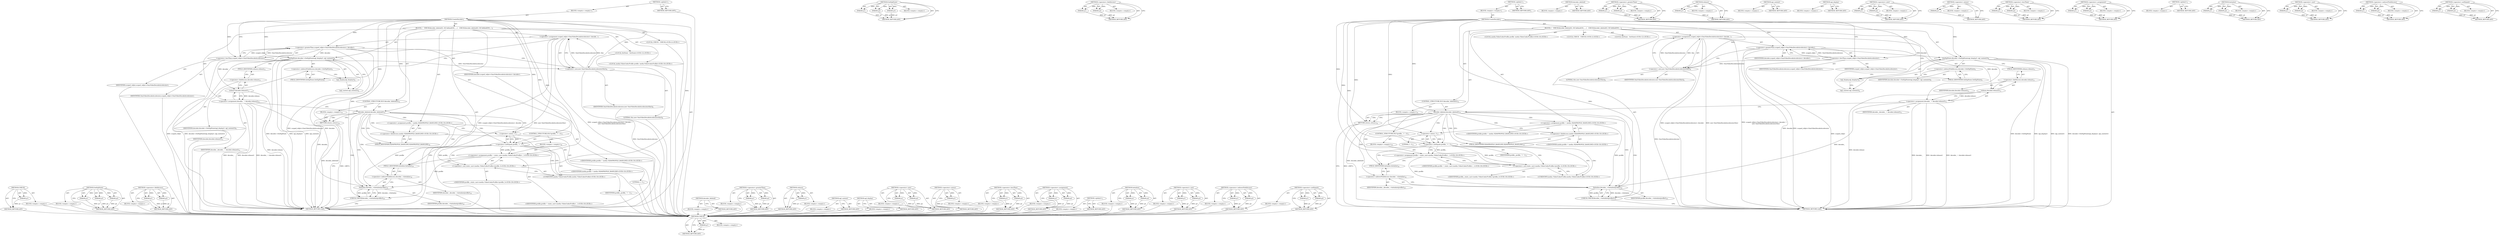 digraph "&lt;operator&gt;.notEquals" {
vulnerable_148 [label=<(METHOD,CHECK)>];
vulnerable_149 [label=<(PARAM,p1)>];
vulnerable_150 [label=<(BLOCK,&lt;empty&gt;,&lt;empty&gt;)>];
vulnerable_151 [label=<(METHOD_RETURN,ANY)>];
vulnerable_105 [label=<(METHOD,SetEglState)>];
vulnerable_106 [label=<(PARAM,p1)>];
vulnerable_107 [label=<(PARAM,p2)>];
vulnerable_108 [label=<(PARAM,p3)>];
vulnerable_109 [label=<(BLOCK,&lt;empty&gt;,&lt;empty&gt;)>];
vulnerable_110 [label=<(METHOD_RETURN,ANY)>];
vulnerable_126 [label=<(METHOD,&lt;operator&gt;.fieldAccess)>];
vulnerable_127 [label=<(PARAM,p1)>];
vulnerable_128 [label=<(PARAM,p2)>];
vulnerable_129 [label=<(BLOCK,&lt;empty&gt;,&lt;empty&gt;)>];
vulnerable_130 [label=<(METHOD_RETURN,ANY)>];
vulnerable_6 [label=<(METHOD,&lt;global&gt;)<SUB>1</SUB>>];
vulnerable_7 [label=<(BLOCK,&lt;empty&gt;,&lt;empty&gt;)<SUB>1</SUB>>];
vulnerable_8 [label=<(METHOD,CreateDecoder)<SUB>1</SUB>>];
vulnerable_9 [label=<(BLOCK,{
   CHECK(decoder_deleted());
 #if defined(OS_...,{
   CHECK(decoder_deleted());
 #if defined(OS_...)<SUB>1</SUB>>];
vulnerable_10 [label="<(LOCAL,CHECK : CHECK)<SUB>2</SUB>>"];
vulnerable_11 [label=<(&lt;operator&gt;.assignment,scoped_refptr&lt;OmxVideoDecodeAccelerator&gt; decode...)<SUB>7</SUB>>];
vulnerable_12 [label=<(&lt;operator&gt;.greaterThan,scoped_refptr&lt;OmxVideoDecodeAccelerator&gt; decoder)<SUB>7</SUB>>];
vulnerable_13 [label=<(&lt;operator&gt;.lessThan,scoped_refptr&lt;OmxVideoDecodeAccelerator)<SUB>7</SUB>>];
vulnerable_14 [label=<(IDENTIFIER,scoped_refptr,scoped_refptr&lt;OmxVideoDecodeAccelerator)<SUB>7</SUB>>];
vulnerable_15 [label=<(IDENTIFIER,OmxVideoDecodeAccelerator,scoped_refptr&lt;OmxVideoDecodeAccelerator)<SUB>7</SUB>>];
vulnerable_16 [label=<(IDENTIFIER,decoder,scoped_refptr&lt;OmxVideoDecodeAccelerator&gt; decoder)<SUB>7</SUB>>];
vulnerable_17 [label=<(&lt;operator&gt;.new,new OmxVideoDecodeAccelerator(this))<SUB>8</SUB>>];
vulnerable_18 [label=<(IDENTIFIER,OmxVideoDecodeAccelerator,new OmxVideoDecodeAccelerator(this))<SUB>8</SUB>>];
vulnerable_19 [label=<(LITERAL,this,new OmxVideoDecodeAccelerator(this))<SUB>8</SUB>>];
vulnerable_20 [label=<(SetEglState,decoder-&gt;SetEglState(egl_display(), egl_context()))<SUB>9</SUB>>];
vulnerable_21 [label=<(&lt;operator&gt;.indirectFieldAccess,decoder-&gt;SetEglState)<SUB>9</SUB>>];
vulnerable_22 [label=<(IDENTIFIER,decoder,decoder-&gt;SetEglState(egl_display(), egl_context()))<SUB>9</SUB>>];
vulnerable_23 [label=<(FIELD_IDENTIFIER,SetEglState,SetEglState)<SUB>9</SUB>>];
vulnerable_24 [label=<(egl_display,egl_display())<SUB>9</SUB>>];
vulnerable_25 [label=<(egl_context,egl_context())<SUB>9</SUB>>];
vulnerable_26 [label=<(&lt;operator&gt;.assignment,decoder_ = decoder.release())<SUB>11</SUB>>];
vulnerable_27 [label=<(IDENTIFIER,decoder_,decoder_ = decoder.release())<SUB>11</SUB>>];
vulnerable_28 [label=<(release,decoder.release())<SUB>11</SUB>>];
vulnerable_29 [label=<(&lt;operator&gt;.fieldAccess,decoder.release)<SUB>11</SUB>>];
vulnerable_30 [label=<(IDENTIFIER,decoder,decoder.release())<SUB>11</SUB>>];
vulnerable_31 [label=<(FIELD_IDENTIFIER,release,release)<SUB>11</SUB>>];
vulnerable_32 [label="<(LOCAL,SetState : SetState)<SUB>12</SUB>>"];
vulnerable_33 [label=<(CONTROL_STRUCTURE,IF,if (decoder_deleted()))<SUB>13</SUB>>];
vulnerable_34 [label=<(decoder_deleted,decoder_deleted())<SUB>13</SUB>>];
vulnerable_35 [label=<(BLOCK,&lt;empty&gt;,&lt;empty&gt;)<SUB>14</SUB>>];
vulnerable_36 [label=<(RETURN,return;,return;)<SUB>14</SUB>>];
vulnerable_37 [label="<(LOCAL,media.VideoCodecProfile profile: media.VideoCodecProfile)<SUB>16</SUB>>"];
vulnerable_38 [label="<(&lt;operator&gt;.assignment,profile = media::H264PROFILE_BASELINE)<SUB>16</SUB>>"];
vulnerable_39 [label="<(IDENTIFIER,profile,profile = media::H264PROFILE_BASELINE)<SUB>16</SUB>>"];
vulnerable_40 [label="<(&lt;operator&gt;.fieldAccess,media::H264PROFILE_BASELINE)<SUB>16</SUB>>"];
vulnerable_41 [label="<(IDENTIFIER,media,profile = media::H264PROFILE_BASELINE)<SUB>16</SUB>>"];
vulnerable_42 [label=<(FIELD_IDENTIFIER,H264PROFILE_BASELINE,H264PROFILE_BASELINE)<SUB>16</SUB>>];
vulnerable_43 [label=<(CONTROL_STRUCTURE,IF,if (profile_ != -1))<SUB>17</SUB>>];
vulnerable_44 [label=<(&lt;operator&gt;.notEquals,profile_ != -1)<SUB>17</SUB>>];
vulnerable_45 [label=<(IDENTIFIER,profile_,profile_ != -1)<SUB>17</SUB>>];
vulnerable_46 [label=<(&lt;operator&gt;.minus,-1)<SUB>17</SUB>>];
vulnerable_47 [label=<(LITERAL,1,-1)<SUB>17</SUB>>];
vulnerable_48 [label=<(BLOCK,&lt;empty&gt;,&lt;empty&gt;)<SUB>18</SUB>>];
vulnerable_49 [label="<(&lt;operator&gt;.assignment,profile = static_cast&lt;media::VideoCodecProfile&gt;...)<SUB>18</SUB>>"];
vulnerable_50 [label="<(IDENTIFIER,profile,profile = static_cast&lt;media::VideoCodecProfile&gt;...)<SUB>18</SUB>>"];
vulnerable_51 [label="<(&lt;operator&gt;.cast,static_cast&lt;media::VideoCodecProfile&gt;(profile_))<SUB>18</SUB>>"];
vulnerable_52 [label="<(UNKNOWN,media::VideoCodecProfile,media::VideoCodecProfile)<SUB>18</SUB>>"];
vulnerable_53 [label="<(IDENTIFIER,profile_,static_cast&lt;media::VideoCodecProfile&gt;(profile_))<SUB>18</SUB>>"];
vulnerable_54 [label=<(CHECK,CHECK(decoder_-&gt;Initialize(profile)))<SUB>19</SUB>>];
vulnerable_55 [label=<(Initialize,decoder_-&gt;Initialize(profile))<SUB>19</SUB>>];
vulnerable_56 [label=<(&lt;operator&gt;.indirectFieldAccess,decoder_-&gt;Initialize)<SUB>19</SUB>>];
vulnerable_57 [label=<(IDENTIFIER,decoder_,decoder_-&gt;Initialize(profile))<SUB>19</SUB>>];
vulnerable_58 [label=<(FIELD_IDENTIFIER,Initialize,Initialize)<SUB>19</SUB>>];
vulnerable_59 [label=<(IDENTIFIER,profile,decoder_-&gt;Initialize(profile))<SUB>19</SUB>>];
vulnerable_60 [label=<(METHOD_RETURN,void)<SUB>1</SUB>>];
vulnerable_62 [label=<(METHOD_RETURN,ANY)<SUB>1</SUB>>];
vulnerable_131 [label=<(METHOD,decoder_deleted)>];
vulnerable_132 [label=<(BLOCK,&lt;empty&gt;,&lt;empty&gt;)>];
vulnerable_133 [label=<(METHOD_RETURN,ANY)>];
vulnerable_90 [label=<(METHOD,&lt;operator&gt;.greaterThan)>];
vulnerable_91 [label=<(PARAM,p1)>];
vulnerable_92 [label=<(PARAM,p2)>];
vulnerable_93 [label=<(BLOCK,&lt;empty&gt;,&lt;empty&gt;)>];
vulnerable_94 [label=<(METHOD_RETURN,ANY)>];
vulnerable_122 [label=<(METHOD,release)>];
vulnerable_123 [label=<(PARAM,p1)>];
vulnerable_124 [label=<(BLOCK,&lt;empty&gt;,&lt;empty&gt;)>];
vulnerable_125 [label=<(METHOD_RETURN,ANY)>];
vulnerable_119 [label=<(METHOD,egl_context)>];
vulnerable_120 [label=<(BLOCK,&lt;empty&gt;,&lt;empty&gt;)>];
vulnerable_121 [label=<(METHOD_RETURN,ANY)>];
vulnerable_116 [label=<(METHOD,egl_display)>];
vulnerable_117 [label=<(BLOCK,&lt;empty&gt;,&lt;empty&gt;)>];
vulnerable_118 [label=<(METHOD_RETURN,ANY)>];
vulnerable_100 [label=<(METHOD,&lt;operator&gt;.new)>];
vulnerable_101 [label=<(PARAM,p1)>];
vulnerable_102 [label=<(PARAM,p2)>];
vulnerable_103 [label=<(BLOCK,&lt;empty&gt;,&lt;empty&gt;)>];
vulnerable_104 [label=<(METHOD_RETURN,ANY)>];
vulnerable_139 [label=<(METHOD,&lt;operator&gt;.minus)>];
vulnerable_140 [label=<(PARAM,p1)>];
vulnerable_141 [label=<(BLOCK,&lt;empty&gt;,&lt;empty&gt;)>];
vulnerable_142 [label=<(METHOD_RETURN,ANY)>];
vulnerable_95 [label=<(METHOD,&lt;operator&gt;.lessThan)>];
vulnerable_96 [label=<(PARAM,p1)>];
vulnerable_97 [label=<(PARAM,p2)>];
vulnerable_98 [label=<(BLOCK,&lt;empty&gt;,&lt;empty&gt;)>];
vulnerable_99 [label=<(METHOD_RETURN,ANY)>];
vulnerable_85 [label=<(METHOD,&lt;operator&gt;.assignment)>];
vulnerable_86 [label=<(PARAM,p1)>];
vulnerable_87 [label=<(PARAM,p2)>];
vulnerable_88 [label=<(BLOCK,&lt;empty&gt;,&lt;empty&gt;)>];
vulnerable_89 [label=<(METHOD_RETURN,ANY)>];
vulnerable_79 [label=<(METHOD,&lt;global&gt;)<SUB>1</SUB>>];
vulnerable_80 [label=<(BLOCK,&lt;empty&gt;,&lt;empty&gt;)>];
vulnerable_81 [label=<(METHOD_RETURN,ANY)>];
vulnerable_152 [label=<(METHOD,Initialize)>];
vulnerable_153 [label=<(PARAM,p1)>];
vulnerable_154 [label=<(PARAM,p2)>];
vulnerable_155 [label=<(BLOCK,&lt;empty&gt;,&lt;empty&gt;)>];
vulnerable_156 [label=<(METHOD_RETURN,ANY)>];
vulnerable_143 [label=<(METHOD,&lt;operator&gt;.cast)>];
vulnerable_144 [label=<(PARAM,p1)>];
vulnerable_145 [label=<(PARAM,p2)>];
vulnerable_146 [label=<(BLOCK,&lt;empty&gt;,&lt;empty&gt;)>];
vulnerable_147 [label=<(METHOD_RETURN,ANY)>];
vulnerable_111 [label=<(METHOD,&lt;operator&gt;.indirectFieldAccess)>];
vulnerable_112 [label=<(PARAM,p1)>];
vulnerable_113 [label=<(PARAM,p2)>];
vulnerable_114 [label=<(BLOCK,&lt;empty&gt;,&lt;empty&gt;)>];
vulnerable_115 [label=<(METHOD_RETURN,ANY)>];
vulnerable_134 [label=<(METHOD,&lt;operator&gt;.notEquals)>];
vulnerable_135 [label=<(PARAM,p1)>];
vulnerable_136 [label=<(PARAM,p2)>];
vulnerable_137 [label=<(BLOCK,&lt;empty&gt;,&lt;empty&gt;)>];
vulnerable_138 [label=<(METHOD_RETURN,ANY)>];
fixed_148 [label=<(METHOD,CHECK)>];
fixed_149 [label=<(PARAM,p1)>];
fixed_150 [label=<(BLOCK,&lt;empty&gt;,&lt;empty&gt;)>];
fixed_151 [label=<(METHOD_RETURN,ANY)>];
fixed_105 [label=<(METHOD,SetEglState)>];
fixed_106 [label=<(PARAM,p1)>];
fixed_107 [label=<(PARAM,p2)>];
fixed_108 [label=<(PARAM,p3)>];
fixed_109 [label=<(BLOCK,&lt;empty&gt;,&lt;empty&gt;)>];
fixed_110 [label=<(METHOD_RETURN,ANY)>];
fixed_126 [label=<(METHOD,&lt;operator&gt;.fieldAccess)>];
fixed_127 [label=<(PARAM,p1)>];
fixed_128 [label=<(PARAM,p2)>];
fixed_129 [label=<(BLOCK,&lt;empty&gt;,&lt;empty&gt;)>];
fixed_130 [label=<(METHOD_RETURN,ANY)>];
fixed_6 [label=<(METHOD,&lt;global&gt;)<SUB>1</SUB>>];
fixed_7 [label=<(BLOCK,&lt;empty&gt;,&lt;empty&gt;)<SUB>1</SUB>>];
fixed_8 [label=<(METHOD,CreateDecoder)<SUB>1</SUB>>];
fixed_9 [label=<(BLOCK,{
   CHECK(decoder_deleted());
 #if defined(OS_...,{
   CHECK(decoder_deleted());
 #if defined(OS_...)<SUB>1</SUB>>];
fixed_10 [label="<(LOCAL,CHECK : CHECK)<SUB>2</SUB>>"];
fixed_11 [label=<(&lt;operator&gt;.assignment,scoped_refptr&lt;OmxVideoDecodeAccelerator&gt; decode...)<SUB>7</SUB>>];
fixed_12 [label=<(&lt;operator&gt;.greaterThan,scoped_refptr&lt;OmxVideoDecodeAccelerator&gt; decoder)<SUB>7</SUB>>];
fixed_13 [label=<(&lt;operator&gt;.lessThan,scoped_refptr&lt;OmxVideoDecodeAccelerator)<SUB>7</SUB>>];
fixed_14 [label=<(IDENTIFIER,scoped_refptr,scoped_refptr&lt;OmxVideoDecodeAccelerator)<SUB>7</SUB>>];
fixed_15 [label=<(IDENTIFIER,OmxVideoDecodeAccelerator,scoped_refptr&lt;OmxVideoDecodeAccelerator)<SUB>7</SUB>>];
fixed_16 [label=<(IDENTIFIER,decoder,scoped_refptr&lt;OmxVideoDecodeAccelerator&gt; decoder)<SUB>7</SUB>>];
fixed_17 [label=<(&lt;operator&gt;.new,new OmxVideoDecodeAccelerator(this))<SUB>8</SUB>>];
fixed_18 [label=<(IDENTIFIER,OmxVideoDecodeAccelerator,new OmxVideoDecodeAccelerator(this))<SUB>8</SUB>>];
fixed_19 [label=<(LITERAL,this,new OmxVideoDecodeAccelerator(this))<SUB>8</SUB>>];
fixed_20 [label=<(SetEglState,decoder-&gt;SetEglState(egl_display(), egl_context()))<SUB>9</SUB>>];
fixed_21 [label=<(&lt;operator&gt;.indirectFieldAccess,decoder-&gt;SetEglState)<SUB>9</SUB>>];
fixed_22 [label=<(IDENTIFIER,decoder,decoder-&gt;SetEglState(egl_display(), egl_context()))<SUB>9</SUB>>];
fixed_23 [label=<(FIELD_IDENTIFIER,SetEglState,SetEglState)<SUB>9</SUB>>];
fixed_24 [label=<(egl_display,egl_display())<SUB>9</SUB>>];
fixed_25 [label=<(egl_context,egl_context())<SUB>9</SUB>>];
fixed_26 [label=<(&lt;operator&gt;.assignment,decoder_ = decoder.release())<SUB>11</SUB>>];
fixed_27 [label=<(IDENTIFIER,decoder_,decoder_ = decoder.release())<SUB>11</SUB>>];
fixed_28 [label=<(release,decoder.release())<SUB>11</SUB>>];
fixed_29 [label=<(&lt;operator&gt;.fieldAccess,decoder.release)<SUB>11</SUB>>];
fixed_30 [label=<(IDENTIFIER,decoder,decoder.release())<SUB>11</SUB>>];
fixed_31 [label=<(FIELD_IDENTIFIER,release,release)<SUB>11</SUB>>];
fixed_32 [label="<(LOCAL,SetState : SetState)<SUB>12</SUB>>"];
fixed_33 [label=<(CONTROL_STRUCTURE,IF,if (decoder_deleted()))<SUB>13</SUB>>];
fixed_34 [label=<(decoder_deleted,decoder_deleted())<SUB>13</SUB>>];
fixed_35 [label=<(BLOCK,&lt;empty&gt;,&lt;empty&gt;)<SUB>14</SUB>>];
fixed_36 [label=<(RETURN,return;,return;)<SUB>14</SUB>>];
fixed_37 [label="<(LOCAL,media.VideoCodecProfile profile: media.VideoCodecProfile)<SUB>16</SUB>>"];
fixed_38 [label="<(&lt;operator&gt;.assignment,profile = media::H264PROFILE_BASELINE)<SUB>16</SUB>>"];
fixed_39 [label="<(IDENTIFIER,profile,profile = media::H264PROFILE_BASELINE)<SUB>16</SUB>>"];
fixed_40 [label="<(&lt;operator&gt;.fieldAccess,media::H264PROFILE_BASELINE)<SUB>16</SUB>>"];
fixed_41 [label="<(IDENTIFIER,media,profile = media::H264PROFILE_BASELINE)<SUB>16</SUB>>"];
fixed_42 [label=<(FIELD_IDENTIFIER,H264PROFILE_BASELINE,H264PROFILE_BASELINE)<SUB>16</SUB>>];
fixed_43 [label=<(CONTROL_STRUCTURE,IF,if (profile_ != -1))<SUB>17</SUB>>];
fixed_44 [label=<(&lt;operator&gt;.notEquals,profile_ != -1)<SUB>17</SUB>>];
fixed_45 [label=<(IDENTIFIER,profile_,profile_ != -1)<SUB>17</SUB>>];
fixed_46 [label=<(&lt;operator&gt;.minus,-1)<SUB>17</SUB>>];
fixed_47 [label=<(LITERAL,1,-1)<SUB>17</SUB>>];
fixed_48 [label=<(BLOCK,&lt;empty&gt;,&lt;empty&gt;)<SUB>18</SUB>>];
fixed_49 [label="<(&lt;operator&gt;.assignment,profile = static_cast&lt;media::VideoCodecProfile&gt;...)<SUB>18</SUB>>"];
fixed_50 [label="<(IDENTIFIER,profile,profile = static_cast&lt;media::VideoCodecProfile&gt;...)<SUB>18</SUB>>"];
fixed_51 [label="<(&lt;operator&gt;.cast,static_cast&lt;media::VideoCodecProfile&gt;(profile_))<SUB>18</SUB>>"];
fixed_52 [label="<(UNKNOWN,media::VideoCodecProfile,media::VideoCodecProfile)<SUB>18</SUB>>"];
fixed_53 [label="<(IDENTIFIER,profile_,static_cast&lt;media::VideoCodecProfile&gt;(profile_))<SUB>18</SUB>>"];
fixed_54 [label=<(CHECK,CHECK(decoder_-&gt;Initialize(profile)))<SUB>19</SUB>>];
fixed_55 [label=<(Initialize,decoder_-&gt;Initialize(profile))<SUB>19</SUB>>];
fixed_56 [label=<(&lt;operator&gt;.indirectFieldAccess,decoder_-&gt;Initialize)<SUB>19</SUB>>];
fixed_57 [label=<(IDENTIFIER,decoder_,decoder_-&gt;Initialize(profile))<SUB>19</SUB>>];
fixed_58 [label=<(FIELD_IDENTIFIER,Initialize,Initialize)<SUB>19</SUB>>];
fixed_59 [label=<(IDENTIFIER,profile,decoder_-&gt;Initialize(profile))<SUB>19</SUB>>];
fixed_60 [label=<(METHOD_RETURN,void)<SUB>1</SUB>>];
fixed_62 [label=<(METHOD_RETURN,ANY)<SUB>1</SUB>>];
fixed_131 [label=<(METHOD,decoder_deleted)>];
fixed_132 [label=<(BLOCK,&lt;empty&gt;,&lt;empty&gt;)>];
fixed_133 [label=<(METHOD_RETURN,ANY)>];
fixed_90 [label=<(METHOD,&lt;operator&gt;.greaterThan)>];
fixed_91 [label=<(PARAM,p1)>];
fixed_92 [label=<(PARAM,p2)>];
fixed_93 [label=<(BLOCK,&lt;empty&gt;,&lt;empty&gt;)>];
fixed_94 [label=<(METHOD_RETURN,ANY)>];
fixed_122 [label=<(METHOD,release)>];
fixed_123 [label=<(PARAM,p1)>];
fixed_124 [label=<(BLOCK,&lt;empty&gt;,&lt;empty&gt;)>];
fixed_125 [label=<(METHOD_RETURN,ANY)>];
fixed_119 [label=<(METHOD,egl_context)>];
fixed_120 [label=<(BLOCK,&lt;empty&gt;,&lt;empty&gt;)>];
fixed_121 [label=<(METHOD_RETURN,ANY)>];
fixed_116 [label=<(METHOD,egl_display)>];
fixed_117 [label=<(BLOCK,&lt;empty&gt;,&lt;empty&gt;)>];
fixed_118 [label=<(METHOD_RETURN,ANY)>];
fixed_100 [label=<(METHOD,&lt;operator&gt;.new)>];
fixed_101 [label=<(PARAM,p1)>];
fixed_102 [label=<(PARAM,p2)>];
fixed_103 [label=<(BLOCK,&lt;empty&gt;,&lt;empty&gt;)>];
fixed_104 [label=<(METHOD_RETURN,ANY)>];
fixed_139 [label=<(METHOD,&lt;operator&gt;.minus)>];
fixed_140 [label=<(PARAM,p1)>];
fixed_141 [label=<(BLOCK,&lt;empty&gt;,&lt;empty&gt;)>];
fixed_142 [label=<(METHOD_RETURN,ANY)>];
fixed_95 [label=<(METHOD,&lt;operator&gt;.lessThan)>];
fixed_96 [label=<(PARAM,p1)>];
fixed_97 [label=<(PARAM,p2)>];
fixed_98 [label=<(BLOCK,&lt;empty&gt;,&lt;empty&gt;)>];
fixed_99 [label=<(METHOD_RETURN,ANY)>];
fixed_85 [label=<(METHOD,&lt;operator&gt;.assignment)>];
fixed_86 [label=<(PARAM,p1)>];
fixed_87 [label=<(PARAM,p2)>];
fixed_88 [label=<(BLOCK,&lt;empty&gt;,&lt;empty&gt;)>];
fixed_89 [label=<(METHOD_RETURN,ANY)>];
fixed_79 [label=<(METHOD,&lt;global&gt;)<SUB>1</SUB>>];
fixed_80 [label=<(BLOCK,&lt;empty&gt;,&lt;empty&gt;)>];
fixed_81 [label=<(METHOD_RETURN,ANY)>];
fixed_152 [label=<(METHOD,Initialize)>];
fixed_153 [label=<(PARAM,p1)>];
fixed_154 [label=<(PARAM,p2)>];
fixed_155 [label=<(BLOCK,&lt;empty&gt;,&lt;empty&gt;)>];
fixed_156 [label=<(METHOD_RETURN,ANY)>];
fixed_143 [label=<(METHOD,&lt;operator&gt;.cast)>];
fixed_144 [label=<(PARAM,p1)>];
fixed_145 [label=<(PARAM,p2)>];
fixed_146 [label=<(BLOCK,&lt;empty&gt;,&lt;empty&gt;)>];
fixed_147 [label=<(METHOD_RETURN,ANY)>];
fixed_111 [label=<(METHOD,&lt;operator&gt;.indirectFieldAccess)>];
fixed_112 [label=<(PARAM,p1)>];
fixed_113 [label=<(PARAM,p2)>];
fixed_114 [label=<(BLOCK,&lt;empty&gt;,&lt;empty&gt;)>];
fixed_115 [label=<(METHOD_RETURN,ANY)>];
fixed_134 [label=<(METHOD,&lt;operator&gt;.notEquals)>];
fixed_135 [label=<(PARAM,p1)>];
fixed_136 [label=<(PARAM,p2)>];
fixed_137 [label=<(BLOCK,&lt;empty&gt;,&lt;empty&gt;)>];
fixed_138 [label=<(METHOD_RETURN,ANY)>];
vulnerable_148 -> vulnerable_149  [key=0, label="AST: "];
vulnerable_148 -> vulnerable_149  [key=1, label="DDG: "];
vulnerable_148 -> vulnerable_150  [key=0, label="AST: "];
vulnerable_148 -> vulnerable_151  [key=0, label="AST: "];
vulnerable_148 -> vulnerable_151  [key=1, label="CFG: "];
vulnerable_149 -> vulnerable_151  [key=0, label="DDG: p1"];
vulnerable_105 -> vulnerable_106  [key=0, label="AST: "];
vulnerable_105 -> vulnerable_106  [key=1, label="DDG: "];
vulnerable_105 -> vulnerable_109  [key=0, label="AST: "];
vulnerable_105 -> vulnerable_107  [key=0, label="AST: "];
vulnerable_105 -> vulnerable_107  [key=1, label="DDG: "];
vulnerable_105 -> vulnerable_110  [key=0, label="AST: "];
vulnerable_105 -> vulnerable_110  [key=1, label="CFG: "];
vulnerable_105 -> vulnerable_108  [key=0, label="AST: "];
vulnerable_105 -> vulnerable_108  [key=1, label="DDG: "];
vulnerable_106 -> vulnerable_110  [key=0, label="DDG: p1"];
vulnerable_107 -> vulnerable_110  [key=0, label="DDG: p2"];
vulnerable_108 -> vulnerable_110  [key=0, label="DDG: p3"];
vulnerable_126 -> vulnerable_127  [key=0, label="AST: "];
vulnerable_126 -> vulnerable_127  [key=1, label="DDG: "];
vulnerable_126 -> vulnerable_129  [key=0, label="AST: "];
vulnerable_126 -> vulnerable_128  [key=0, label="AST: "];
vulnerable_126 -> vulnerable_128  [key=1, label="DDG: "];
vulnerable_126 -> vulnerable_130  [key=0, label="AST: "];
vulnerable_126 -> vulnerable_130  [key=1, label="CFG: "];
vulnerable_127 -> vulnerable_130  [key=0, label="DDG: p1"];
vulnerable_128 -> vulnerable_130  [key=0, label="DDG: p2"];
vulnerable_6 -> vulnerable_7  [key=0, label="AST: "];
vulnerable_6 -> vulnerable_62  [key=0, label="AST: "];
vulnerable_6 -> vulnerable_62  [key=1, label="CFG: "];
vulnerable_7 -> vulnerable_8  [key=0, label="AST: "];
vulnerable_8 -> vulnerable_9  [key=0, label="AST: "];
vulnerable_8 -> vulnerable_60  [key=0, label="AST: "];
vulnerable_8 -> vulnerable_13  [key=0, label="CFG: "];
vulnerable_8 -> vulnerable_13  [key=1, label="DDG: "];
vulnerable_8 -> vulnerable_20  [key=0, label="DDG: "];
vulnerable_8 -> vulnerable_34  [key=0, label="DDG: "];
vulnerable_8 -> vulnerable_12  [key=0, label="DDG: "];
vulnerable_8 -> vulnerable_17  [key=0, label="DDG: "];
vulnerable_8 -> vulnerable_36  [key=0, label="DDG: "];
vulnerable_8 -> vulnerable_44  [key=0, label="DDG: "];
vulnerable_8 -> vulnerable_49  [key=0, label="DDG: "];
vulnerable_8 -> vulnerable_55  [key=0, label="DDG: "];
vulnerable_8 -> vulnerable_46  [key=0, label="DDG: "];
vulnerable_8 -> vulnerable_51  [key=0, label="DDG: "];
vulnerable_9 -> vulnerable_10  [key=0, label="AST: "];
vulnerable_9 -> vulnerable_11  [key=0, label="AST: "];
vulnerable_9 -> vulnerable_20  [key=0, label="AST: "];
vulnerable_9 -> vulnerable_26  [key=0, label="AST: "];
vulnerable_9 -> vulnerable_32  [key=0, label="AST: "];
vulnerable_9 -> vulnerable_33  [key=0, label="AST: "];
vulnerable_9 -> vulnerable_37  [key=0, label="AST: "];
vulnerable_9 -> vulnerable_38  [key=0, label="AST: "];
vulnerable_9 -> vulnerable_43  [key=0, label="AST: "];
vulnerable_9 -> vulnerable_54  [key=0, label="AST: "];
vulnerable_11 -> vulnerable_12  [key=0, label="AST: "];
vulnerable_11 -> vulnerable_17  [key=0, label="AST: "];
vulnerable_11 -> vulnerable_23  [key=0, label="CFG: "];
vulnerable_11 -> vulnerable_60  [key=0, label="DDG: scoped_refptr&lt;OmxVideoDecodeAccelerator&gt; decoder"];
vulnerable_11 -> vulnerable_60  [key=1, label="DDG: new OmxVideoDecodeAccelerator(this)"];
vulnerable_11 -> vulnerable_60  [key=2, label="DDG: scoped_refptr&lt;OmxVideoDecodeAccelerator&gt; decoder =
       new OmxVideoDecodeAccelerator(this)"];
vulnerable_12 -> vulnerable_13  [key=0, label="AST: "];
vulnerable_12 -> vulnerable_16  [key=0, label="AST: "];
vulnerable_12 -> vulnerable_17  [key=0, label="CFG: "];
vulnerable_12 -> vulnerable_60  [key=0, label="DDG: scoped_refptr&lt;OmxVideoDecodeAccelerator"];
vulnerable_12 -> vulnerable_60  [key=1, label="DDG: decoder"];
vulnerable_12 -> vulnerable_20  [key=0, label="DDG: decoder"];
vulnerable_12 -> vulnerable_28  [key=0, label="DDG: decoder"];
vulnerable_13 -> vulnerable_14  [key=0, label="AST: "];
vulnerable_13 -> vulnerable_15  [key=0, label="AST: "];
vulnerable_13 -> vulnerable_12  [key=0, label="CFG: "];
vulnerable_13 -> vulnerable_12  [key=1, label="DDG: scoped_refptr"];
vulnerable_13 -> vulnerable_12  [key=2, label="DDG: OmxVideoDecodeAccelerator"];
vulnerable_13 -> vulnerable_60  [key=0, label="DDG: scoped_refptr"];
vulnerable_13 -> vulnerable_17  [key=0, label="DDG: OmxVideoDecodeAccelerator"];
vulnerable_17 -> vulnerable_18  [key=0, label="AST: "];
vulnerable_17 -> vulnerable_19  [key=0, label="AST: "];
vulnerable_17 -> vulnerable_11  [key=0, label="CFG: "];
vulnerable_17 -> vulnerable_11  [key=1, label="DDG: OmxVideoDecodeAccelerator"];
vulnerable_17 -> vulnerable_11  [key=2, label="DDG: this"];
vulnerable_17 -> vulnerable_60  [key=0, label="DDG: OmxVideoDecodeAccelerator"];
vulnerable_20 -> vulnerable_21  [key=0, label="AST: "];
vulnerable_20 -> vulnerable_24  [key=0, label="AST: "];
vulnerable_20 -> vulnerable_25  [key=0, label="AST: "];
vulnerable_20 -> vulnerable_31  [key=0, label="CFG: "];
vulnerable_20 -> vulnerable_60  [key=0, label="DDG: decoder-&gt;SetEglState"];
vulnerable_20 -> vulnerable_60  [key=1, label="DDG: egl_display()"];
vulnerable_20 -> vulnerable_60  [key=2, label="DDG: egl_context()"];
vulnerable_20 -> vulnerable_60  [key=3, label="DDG: decoder-&gt;SetEglState(egl_display(), egl_context())"];
vulnerable_21 -> vulnerable_22  [key=0, label="AST: "];
vulnerable_21 -> vulnerable_23  [key=0, label="AST: "];
vulnerable_21 -> vulnerable_24  [key=0, label="CFG: "];
vulnerable_23 -> vulnerable_21  [key=0, label="CFG: "];
vulnerable_24 -> vulnerable_25  [key=0, label="CFG: "];
vulnerable_25 -> vulnerable_20  [key=0, label="CFG: "];
vulnerable_26 -> vulnerable_27  [key=0, label="AST: "];
vulnerable_26 -> vulnerable_28  [key=0, label="AST: "];
vulnerable_26 -> vulnerable_34  [key=0, label="CFG: "];
vulnerable_26 -> vulnerable_60  [key=0, label="DDG: decoder_"];
vulnerable_26 -> vulnerable_60  [key=1, label="DDG: decoder.release()"];
vulnerable_26 -> vulnerable_60  [key=2, label="DDG: decoder_ = decoder.release()"];
vulnerable_26 -> vulnerable_55  [key=0, label="DDG: decoder_"];
vulnerable_28 -> vulnerable_29  [key=0, label="AST: "];
vulnerable_28 -> vulnerable_26  [key=0, label="CFG: "];
vulnerable_28 -> vulnerable_26  [key=1, label="DDG: decoder.release"];
vulnerable_28 -> vulnerable_60  [key=0, label="DDG: decoder.release"];
vulnerable_29 -> vulnerable_30  [key=0, label="AST: "];
vulnerable_29 -> vulnerable_31  [key=0, label="AST: "];
vulnerable_29 -> vulnerable_28  [key=0, label="CFG: "];
vulnerable_31 -> vulnerable_29  [key=0, label="CFG: "];
vulnerable_33 -> vulnerable_34  [key=0, label="AST: "];
vulnerable_33 -> vulnerable_35  [key=0, label="AST: "];
vulnerable_34 -> vulnerable_36  [key=0, label="CFG: "];
vulnerable_34 -> vulnerable_36  [key=1, label="CDG: "];
vulnerable_34 -> vulnerable_42  [key=0, label="CFG: "];
vulnerable_34 -> vulnerable_42  [key=1, label="CDG: "];
vulnerable_34 -> vulnerable_60  [key=0, label="DDG: decoder_deleted()"];
vulnerable_34 -> vulnerable_40  [key=0, label="CDG: "];
vulnerable_34 -> vulnerable_58  [key=0, label="CDG: "];
vulnerable_34 -> vulnerable_44  [key=0, label="CDG: "];
vulnerable_34 -> vulnerable_55  [key=0, label="CDG: "];
vulnerable_34 -> vulnerable_46  [key=0, label="CDG: "];
vulnerable_34 -> vulnerable_38  [key=0, label="CDG: "];
vulnerable_34 -> vulnerable_56  [key=0, label="CDG: "];
vulnerable_34 -> vulnerable_54  [key=0, label="CDG: "];
vulnerable_35 -> vulnerable_36  [key=0, label="AST: "];
vulnerable_36 -> vulnerable_60  [key=0, label="CFG: "];
vulnerable_36 -> vulnerable_60  [key=1, label="DDG: &lt;RET&gt;"];
vulnerable_38 -> vulnerable_39  [key=0, label="AST: "];
vulnerable_38 -> vulnerable_40  [key=0, label="AST: "];
vulnerable_38 -> vulnerable_46  [key=0, label="CFG: "];
vulnerable_38 -> vulnerable_55  [key=0, label="DDG: profile"];
vulnerable_40 -> vulnerable_41  [key=0, label="AST: "];
vulnerable_40 -> vulnerable_42  [key=0, label="AST: "];
vulnerable_40 -> vulnerable_38  [key=0, label="CFG: "];
vulnerable_42 -> vulnerable_40  [key=0, label="CFG: "];
vulnerable_43 -> vulnerable_44  [key=0, label="AST: "];
vulnerable_43 -> vulnerable_48  [key=0, label="AST: "];
vulnerable_44 -> vulnerable_45  [key=0, label="AST: "];
vulnerable_44 -> vulnerable_46  [key=0, label="AST: "];
vulnerable_44 -> vulnerable_52  [key=0, label="CFG: "];
vulnerable_44 -> vulnerable_52  [key=1, label="CDG: "];
vulnerable_44 -> vulnerable_58  [key=0, label="CFG: "];
vulnerable_44 -> vulnerable_49  [key=0, label="DDG: profile_"];
vulnerable_44 -> vulnerable_49  [key=1, label="CDG: "];
vulnerable_44 -> vulnerable_51  [key=0, label="DDG: profile_"];
vulnerable_44 -> vulnerable_51  [key=1, label="CDG: "];
vulnerable_46 -> vulnerable_47  [key=0, label="AST: "];
vulnerable_46 -> vulnerable_44  [key=0, label="CFG: "];
vulnerable_46 -> vulnerable_44  [key=1, label="DDG: 1"];
vulnerable_48 -> vulnerable_49  [key=0, label="AST: "];
vulnerable_49 -> vulnerable_50  [key=0, label="AST: "];
vulnerable_49 -> vulnerable_51  [key=0, label="AST: "];
vulnerable_49 -> vulnerable_58  [key=0, label="CFG: "];
vulnerable_49 -> vulnerable_55  [key=0, label="DDG: profile"];
vulnerable_51 -> vulnerable_52  [key=0, label="AST: "];
vulnerable_51 -> vulnerable_53  [key=0, label="AST: "];
vulnerable_51 -> vulnerable_49  [key=0, label="CFG: "];
vulnerable_52 -> vulnerable_51  [key=0, label="CFG: "];
vulnerable_54 -> vulnerable_55  [key=0, label="AST: "];
vulnerable_54 -> vulnerable_60  [key=0, label="CFG: "];
vulnerable_55 -> vulnerable_56  [key=0, label="AST: "];
vulnerable_55 -> vulnerable_59  [key=0, label="AST: "];
vulnerable_55 -> vulnerable_54  [key=0, label="CFG: "];
vulnerable_55 -> vulnerable_54  [key=1, label="DDG: decoder_-&gt;Initialize"];
vulnerable_55 -> vulnerable_54  [key=2, label="DDG: profile"];
vulnerable_56 -> vulnerable_57  [key=0, label="AST: "];
vulnerable_56 -> vulnerable_58  [key=0, label="AST: "];
vulnerable_56 -> vulnerable_55  [key=0, label="CFG: "];
vulnerable_58 -> vulnerable_56  [key=0, label="CFG: "];
vulnerable_131 -> vulnerable_132  [key=0, label="AST: "];
vulnerable_131 -> vulnerable_133  [key=0, label="AST: "];
vulnerable_131 -> vulnerable_133  [key=1, label="CFG: "];
vulnerable_90 -> vulnerable_91  [key=0, label="AST: "];
vulnerable_90 -> vulnerable_91  [key=1, label="DDG: "];
vulnerable_90 -> vulnerable_93  [key=0, label="AST: "];
vulnerable_90 -> vulnerable_92  [key=0, label="AST: "];
vulnerable_90 -> vulnerable_92  [key=1, label="DDG: "];
vulnerable_90 -> vulnerable_94  [key=0, label="AST: "];
vulnerable_90 -> vulnerable_94  [key=1, label="CFG: "];
vulnerable_91 -> vulnerable_94  [key=0, label="DDG: p1"];
vulnerable_92 -> vulnerable_94  [key=0, label="DDG: p2"];
vulnerable_122 -> vulnerable_123  [key=0, label="AST: "];
vulnerable_122 -> vulnerable_123  [key=1, label="DDG: "];
vulnerable_122 -> vulnerable_124  [key=0, label="AST: "];
vulnerable_122 -> vulnerable_125  [key=0, label="AST: "];
vulnerable_122 -> vulnerable_125  [key=1, label="CFG: "];
vulnerable_123 -> vulnerable_125  [key=0, label="DDG: p1"];
vulnerable_119 -> vulnerable_120  [key=0, label="AST: "];
vulnerable_119 -> vulnerable_121  [key=0, label="AST: "];
vulnerable_119 -> vulnerable_121  [key=1, label="CFG: "];
vulnerable_116 -> vulnerable_117  [key=0, label="AST: "];
vulnerable_116 -> vulnerable_118  [key=0, label="AST: "];
vulnerable_116 -> vulnerable_118  [key=1, label="CFG: "];
vulnerable_100 -> vulnerable_101  [key=0, label="AST: "];
vulnerable_100 -> vulnerable_101  [key=1, label="DDG: "];
vulnerable_100 -> vulnerable_103  [key=0, label="AST: "];
vulnerable_100 -> vulnerable_102  [key=0, label="AST: "];
vulnerable_100 -> vulnerable_102  [key=1, label="DDG: "];
vulnerable_100 -> vulnerable_104  [key=0, label="AST: "];
vulnerable_100 -> vulnerable_104  [key=1, label="CFG: "];
vulnerable_101 -> vulnerable_104  [key=0, label="DDG: p1"];
vulnerable_102 -> vulnerable_104  [key=0, label="DDG: p2"];
vulnerable_139 -> vulnerable_140  [key=0, label="AST: "];
vulnerable_139 -> vulnerable_140  [key=1, label="DDG: "];
vulnerable_139 -> vulnerable_141  [key=0, label="AST: "];
vulnerable_139 -> vulnerable_142  [key=0, label="AST: "];
vulnerable_139 -> vulnerable_142  [key=1, label="CFG: "];
vulnerable_140 -> vulnerable_142  [key=0, label="DDG: p1"];
vulnerable_95 -> vulnerable_96  [key=0, label="AST: "];
vulnerable_95 -> vulnerable_96  [key=1, label="DDG: "];
vulnerable_95 -> vulnerable_98  [key=0, label="AST: "];
vulnerable_95 -> vulnerable_97  [key=0, label="AST: "];
vulnerable_95 -> vulnerable_97  [key=1, label="DDG: "];
vulnerable_95 -> vulnerable_99  [key=0, label="AST: "];
vulnerable_95 -> vulnerable_99  [key=1, label="CFG: "];
vulnerable_96 -> vulnerable_99  [key=0, label="DDG: p1"];
vulnerable_97 -> vulnerable_99  [key=0, label="DDG: p2"];
vulnerable_85 -> vulnerable_86  [key=0, label="AST: "];
vulnerable_85 -> vulnerable_86  [key=1, label="DDG: "];
vulnerable_85 -> vulnerable_88  [key=0, label="AST: "];
vulnerable_85 -> vulnerable_87  [key=0, label="AST: "];
vulnerable_85 -> vulnerable_87  [key=1, label="DDG: "];
vulnerable_85 -> vulnerable_89  [key=0, label="AST: "];
vulnerable_85 -> vulnerable_89  [key=1, label="CFG: "];
vulnerable_86 -> vulnerable_89  [key=0, label="DDG: p1"];
vulnerable_87 -> vulnerable_89  [key=0, label="DDG: p2"];
vulnerable_79 -> vulnerable_80  [key=0, label="AST: "];
vulnerable_79 -> vulnerable_81  [key=0, label="AST: "];
vulnerable_79 -> vulnerable_81  [key=1, label="CFG: "];
vulnerable_152 -> vulnerable_153  [key=0, label="AST: "];
vulnerable_152 -> vulnerable_153  [key=1, label="DDG: "];
vulnerable_152 -> vulnerable_155  [key=0, label="AST: "];
vulnerable_152 -> vulnerable_154  [key=0, label="AST: "];
vulnerable_152 -> vulnerable_154  [key=1, label="DDG: "];
vulnerable_152 -> vulnerable_156  [key=0, label="AST: "];
vulnerable_152 -> vulnerable_156  [key=1, label="CFG: "];
vulnerable_153 -> vulnerable_156  [key=0, label="DDG: p1"];
vulnerable_154 -> vulnerable_156  [key=0, label="DDG: p2"];
vulnerable_143 -> vulnerable_144  [key=0, label="AST: "];
vulnerable_143 -> vulnerable_144  [key=1, label="DDG: "];
vulnerable_143 -> vulnerable_146  [key=0, label="AST: "];
vulnerable_143 -> vulnerable_145  [key=0, label="AST: "];
vulnerable_143 -> vulnerable_145  [key=1, label="DDG: "];
vulnerable_143 -> vulnerable_147  [key=0, label="AST: "];
vulnerable_143 -> vulnerable_147  [key=1, label="CFG: "];
vulnerable_144 -> vulnerable_147  [key=0, label="DDG: p1"];
vulnerable_145 -> vulnerable_147  [key=0, label="DDG: p2"];
vulnerable_111 -> vulnerable_112  [key=0, label="AST: "];
vulnerable_111 -> vulnerable_112  [key=1, label="DDG: "];
vulnerable_111 -> vulnerable_114  [key=0, label="AST: "];
vulnerable_111 -> vulnerable_113  [key=0, label="AST: "];
vulnerable_111 -> vulnerable_113  [key=1, label="DDG: "];
vulnerable_111 -> vulnerable_115  [key=0, label="AST: "];
vulnerable_111 -> vulnerable_115  [key=1, label="CFG: "];
vulnerable_112 -> vulnerable_115  [key=0, label="DDG: p1"];
vulnerable_113 -> vulnerable_115  [key=0, label="DDG: p2"];
vulnerable_134 -> vulnerable_135  [key=0, label="AST: "];
vulnerable_134 -> vulnerable_135  [key=1, label="DDG: "];
vulnerable_134 -> vulnerable_137  [key=0, label="AST: "];
vulnerable_134 -> vulnerable_136  [key=0, label="AST: "];
vulnerable_134 -> vulnerable_136  [key=1, label="DDG: "];
vulnerable_134 -> vulnerable_138  [key=0, label="AST: "];
vulnerable_134 -> vulnerable_138  [key=1, label="CFG: "];
vulnerable_135 -> vulnerable_138  [key=0, label="DDG: p1"];
vulnerable_136 -> vulnerable_138  [key=0, label="DDG: p2"];
fixed_148 -> fixed_149  [key=0, label="AST: "];
fixed_148 -> fixed_149  [key=1, label="DDG: "];
fixed_148 -> fixed_150  [key=0, label="AST: "];
fixed_148 -> fixed_151  [key=0, label="AST: "];
fixed_148 -> fixed_151  [key=1, label="CFG: "];
fixed_149 -> fixed_151  [key=0, label="DDG: p1"];
fixed_150 -> vulnerable_148  [key=0];
fixed_151 -> vulnerable_148  [key=0];
fixed_105 -> fixed_106  [key=0, label="AST: "];
fixed_105 -> fixed_106  [key=1, label="DDG: "];
fixed_105 -> fixed_109  [key=0, label="AST: "];
fixed_105 -> fixed_107  [key=0, label="AST: "];
fixed_105 -> fixed_107  [key=1, label="DDG: "];
fixed_105 -> fixed_110  [key=0, label="AST: "];
fixed_105 -> fixed_110  [key=1, label="CFG: "];
fixed_105 -> fixed_108  [key=0, label="AST: "];
fixed_105 -> fixed_108  [key=1, label="DDG: "];
fixed_106 -> fixed_110  [key=0, label="DDG: p1"];
fixed_107 -> fixed_110  [key=0, label="DDG: p2"];
fixed_108 -> fixed_110  [key=0, label="DDG: p3"];
fixed_109 -> vulnerable_148  [key=0];
fixed_110 -> vulnerable_148  [key=0];
fixed_126 -> fixed_127  [key=0, label="AST: "];
fixed_126 -> fixed_127  [key=1, label="DDG: "];
fixed_126 -> fixed_129  [key=0, label="AST: "];
fixed_126 -> fixed_128  [key=0, label="AST: "];
fixed_126 -> fixed_128  [key=1, label="DDG: "];
fixed_126 -> fixed_130  [key=0, label="AST: "];
fixed_126 -> fixed_130  [key=1, label="CFG: "];
fixed_127 -> fixed_130  [key=0, label="DDG: p1"];
fixed_128 -> fixed_130  [key=0, label="DDG: p2"];
fixed_129 -> vulnerable_148  [key=0];
fixed_130 -> vulnerable_148  [key=0];
fixed_6 -> fixed_7  [key=0, label="AST: "];
fixed_6 -> fixed_62  [key=0, label="AST: "];
fixed_6 -> fixed_62  [key=1, label="CFG: "];
fixed_7 -> fixed_8  [key=0, label="AST: "];
fixed_8 -> fixed_9  [key=0, label="AST: "];
fixed_8 -> fixed_60  [key=0, label="AST: "];
fixed_8 -> fixed_13  [key=0, label="CFG: "];
fixed_8 -> fixed_13  [key=1, label="DDG: "];
fixed_8 -> fixed_20  [key=0, label="DDG: "];
fixed_8 -> fixed_34  [key=0, label="DDG: "];
fixed_8 -> fixed_12  [key=0, label="DDG: "];
fixed_8 -> fixed_17  [key=0, label="DDG: "];
fixed_8 -> fixed_36  [key=0, label="DDG: "];
fixed_8 -> fixed_44  [key=0, label="DDG: "];
fixed_8 -> fixed_49  [key=0, label="DDG: "];
fixed_8 -> fixed_55  [key=0, label="DDG: "];
fixed_8 -> fixed_46  [key=0, label="DDG: "];
fixed_8 -> fixed_51  [key=0, label="DDG: "];
fixed_9 -> fixed_10  [key=0, label="AST: "];
fixed_9 -> fixed_11  [key=0, label="AST: "];
fixed_9 -> fixed_20  [key=0, label="AST: "];
fixed_9 -> fixed_26  [key=0, label="AST: "];
fixed_9 -> fixed_32  [key=0, label="AST: "];
fixed_9 -> fixed_33  [key=0, label="AST: "];
fixed_9 -> fixed_37  [key=0, label="AST: "];
fixed_9 -> fixed_38  [key=0, label="AST: "];
fixed_9 -> fixed_43  [key=0, label="AST: "];
fixed_9 -> fixed_54  [key=0, label="AST: "];
fixed_10 -> vulnerable_148  [key=0];
fixed_11 -> fixed_12  [key=0, label="AST: "];
fixed_11 -> fixed_17  [key=0, label="AST: "];
fixed_11 -> fixed_23  [key=0, label="CFG: "];
fixed_11 -> fixed_60  [key=0, label="DDG: scoped_refptr&lt;OmxVideoDecodeAccelerator&gt; decoder"];
fixed_11 -> fixed_60  [key=1, label="DDG: new OmxVideoDecodeAccelerator(this)"];
fixed_11 -> fixed_60  [key=2, label="DDG: scoped_refptr&lt;OmxVideoDecodeAccelerator&gt; decoder =
       new OmxVideoDecodeAccelerator(this)"];
fixed_12 -> fixed_13  [key=0, label="AST: "];
fixed_12 -> fixed_16  [key=0, label="AST: "];
fixed_12 -> fixed_17  [key=0, label="CFG: "];
fixed_12 -> fixed_60  [key=0, label="DDG: scoped_refptr&lt;OmxVideoDecodeAccelerator"];
fixed_12 -> fixed_60  [key=1, label="DDG: decoder"];
fixed_12 -> fixed_20  [key=0, label="DDG: decoder"];
fixed_12 -> fixed_28  [key=0, label="DDG: decoder"];
fixed_13 -> fixed_14  [key=0, label="AST: "];
fixed_13 -> fixed_15  [key=0, label="AST: "];
fixed_13 -> fixed_12  [key=0, label="CFG: "];
fixed_13 -> fixed_12  [key=1, label="DDG: scoped_refptr"];
fixed_13 -> fixed_12  [key=2, label="DDG: OmxVideoDecodeAccelerator"];
fixed_13 -> fixed_60  [key=0, label="DDG: scoped_refptr"];
fixed_13 -> fixed_17  [key=0, label="DDG: OmxVideoDecodeAccelerator"];
fixed_14 -> vulnerable_148  [key=0];
fixed_15 -> vulnerable_148  [key=0];
fixed_16 -> vulnerable_148  [key=0];
fixed_17 -> fixed_18  [key=0, label="AST: "];
fixed_17 -> fixed_19  [key=0, label="AST: "];
fixed_17 -> fixed_11  [key=0, label="CFG: "];
fixed_17 -> fixed_11  [key=1, label="DDG: OmxVideoDecodeAccelerator"];
fixed_17 -> fixed_11  [key=2, label="DDG: this"];
fixed_17 -> fixed_60  [key=0, label="DDG: OmxVideoDecodeAccelerator"];
fixed_18 -> vulnerable_148  [key=0];
fixed_19 -> vulnerable_148  [key=0];
fixed_20 -> fixed_21  [key=0, label="AST: "];
fixed_20 -> fixed_24  [key=0, label="AST: "];
fixed_20 -> fixed_25  [key=0, label="AST: "];
fixed_20 -> fixed_31  [key=0, label="CFG: "];
fixed_20 -> fixed_60  [key=0, label="DDG: decoder-&gt;SetEglState"];
fixed_20 -> fixed_60  [key=1, label="DDG: egl_display()"];
fixed_20 -> fixed_60  [key=2, label="DDG: egl_context()"];
fixed_20 -> fixed_60  [key=3, label="DDG: decoder-&gt;SetEglState(egl_display(), egl_context())"];
fixed_21 -> fixed_22  [key=0, label="AST: "];
fixed_21 -> fixed_23  [key=0, label="AST: "];
fixed_21 -> fixed_24  [key=0, label="CFG: "];
fixed_22 -> vulnerable_148  [key=0];
fixed_23 -> fixed_21  [key=0, label="CFG: "];
fixed_24 -> fixed_25  [key=0, label="CFG: "];
fixed_25 -> fixed_20  [key=0, label="CFG: "];
fixed_26 -> fixed_27  [key=0, label="AST: "];
fixed_26 -> fixed_28  [key=0, label="AST: "];
fixed_26 -> fixed_34  [key=0, label="CFG: "];
fixed_26 -> fixed_60  [key=0, label="DDG: decoder_"];
fixed_26 -> fixed_60  [key=1, label="DDG: decoder.release()"];
fixed_26 -> fixed_60  [key=2, label="DDG: decoder_ = decoder.release()"];
fixed_26 -> fixed_55  [key=0, label="DDG: decoder_"];
fixed_27 -> vulnerable_148  [key=0];
fixed_28 -> fixed_29  [key=0, label="AST: "];
fixed_28 -> fixed_26  [key=0, label="CFG: "];
fixed_28 -> fixed_26  [key=1, label="DDG: decoder.release"];
fixed_28 -> fixed_60  [key=0, label="DDG: decoder.release"];
fixed_29 -> fixed_30  [key=0, label="AST: "];
fixed_29 -> fixed_31  [key=0, label="AST: "];
fixed_29 -> fixed_28  [key=0, label="CFG: "];
fixed_30 -> vulnerable_148  [key=0];
fixed_31 -> fixed_29  [key=0, label="CFG: "];
fixed_32 -> vulnerable_148  [key=0];
fixed_33 -> fixed_34  [key=0, label="AST: "];
fixed_33 -> fixed_35  [key=0, label="AST: "];
fixed_34 -> fixed_36  [key=0, label="CFG: "];
fixed_34 -> fixed_36  [key=1, label="CDG: "];
fixed_34 -> fixed_42  [key=0, label="CFG: "];
fixed_34 -> fixed_42  [key=1, label="CDG: "];
fixed_34 -> fixed_60  [key=0, label="DDG: decoder_deleted()"];
fixed_34 -> fixed_40  [key=0, label="CDG: "];
fixed_34 -> fixed_58  [key=0, label="CDG: "];
fixed_34 -> fixed_44  [key=0, label="CDG: "];
fixed_34 -> fixed_55  [key=0, label="CDG: "];
fixed_34 -> fixed_46  [key=0, label="CDG: "];
fixed_34 -> fixed_38  [key=0, label="CDG: "];
fixed_34 -> fixed_56  [key=0, label="CDG: "];
fixed_34 -> fixed_54  [key=0, label="CDG: "];
fixed_35 -> fixed_36  [key=0, label="AST: "];
fixed_36 -> fixed_60  [key=0, label="CFG: "];
fixed_36 -> fixed_60  [key=1, label="DDG: &lt;RET&gt;"];
fixed_37 -> vulnerable_148  [key=0];
fixed_38 -> fixed_39  [key=0, label="AST: "];
fixed_38 -> fixed_40  [key=0, label="AST: "];
fixed_38 -> fixed_46  [key=0, label="CFG: "];
fixed_38 -> fixed_55  [key=0, label="DDG: profile"];
fixed_39 -> vulnerable_148  [key=0];
fixed_40 -> fixed_41  [key=0, label="AST: "];
fixed_40 -> fixed_42  [key=0, label="AST: "];
fixed_40 -> fixed_38  [key=0, label="CFG: "];
fixed_41 -> vulnerable_148  [key=0];
fixed_42 -> fixed_40  [key=0, label="CFG: "];
fixed_43 -> fixed_44  [key=0, label="AST: "];
fixed_43 -> fixed_48  [key=0, label="AST: "];
fixed_44 -> fixed_45  [key=0, label="AST: "];
fixed_44 -> fixed_46  [key=0, label="AST: "];
fixed_44 -> fixed_52  [key=0, label="CFG: "];
fixed_44 -> fixed_52  [key=1, label="CDG: "];
fixed_44 -> fixed_58  [key=0, label="CFG: "];
fixed_44 -> fixed_49  [key=0, label="DDG: profile_"];
fixed_44 -> fixed_49  [key=1, label="CDG: "];
fixed_44 -> fixed_51  [key=0, label="DDG: profile_"];
fixed_44 -> fixed_51  [key=1, label="CDG: "];
fixed_45 -> vulnerable_148  [key=0];
fixed_46 -> fixed_47  [key=0, label="AST: "];
fixed_46 -> fixed_44  [key=0, label="CFG: "];
fixed_46 -> fixed_44  [key=1, label="DDG: 1"];
fixed_47 -> vulnerable_148  [key=0];
fixed_48 -> fixed_49  [key=0, label="AST: "];
fixed_49 -> fixed_50  [key=0, label="AST: "];
fixed_49 -> fixed_51  [key=0, label="AST: "];
fixed_49 -> fixed_58  [key=0, label="CFG: "];
fixed_49 -> fixed_55  [key=0, label="DDG: profile"];
fixed_50 -> vulnerable_148  [key=0];
fixed_51 -> fixed_52  [key=0, label="AST: "];
fixed_51 -> fixed_53  [key=0, label="AST: "];
fixed_51 -> fixed_49  [key=0, label="CFG: "];
fixed_52 -> fixed_51  [key=0, label="CFG: "];
fixed_53 -> vulnerable_148  [key=0];
fixed_54 -> fixed_55  [key=0, label="AST: "];
fixed_54 -> fixed_60  [key=0, label="CFG: "];
fixed_55 -> fixed_56  [key=0, label="AST: "];
fixed_55 -> fixed_59  [key=0, label="AST: "];
fixed_55 -> fixed_54  [key=0, label="CFG: "];
fixed_55 -> fixed_54  [key=1, label="DDG: decoder_-&gt;Initialize"];
fixed_55 -> fixed_54  [key=2, label="DDG: profile"];
fixed_56 -> fixed_57  [key=0, label="AST: "];
fixed_56 -> fixed_58  [key=0, label="AST: "];
fixed_56 -> fixed_55  [key=0, label="CFG: "];
fixed_57 -> vulnerable_148  [key=0];
fixed_58 -> fixed_56  [key=0, label="CFG: "];
fixed_59 -> vulnerable_148  [key=0];
fixed_60 -> vulnerable_148  [key=0];
fixed_62 -> vulnerable_148  [key=0];
fixed_131 -> fixed_132  [key=0, label="AST: "];
fixed_131 -> fixed_133  [key=0, label="AST: "];
fixed_131 -> fixed_133  [key=1, label="CFG: "];
fixed_132 -> vulnerable_148  [key=0];
fixed_133 -> vulnerable_148  [key=0];
fixed_90 -> fixed_91  [key=0, label="AST: "];
fixed_90 -> fixed_91  [key=1, label="DDG: "];
fixed_90 -> fixed_93  [key=0, label="AST: "];
fixed_90 -> fixed_92  [key=0, label="AST: "];
fixed_90 -> fixed_92  [key=1, label="DDG: "];
fixed_90 -> fixed_94  [key=0, label="AST: "];
fixed_90 -> fixed_94  [key=1, label="CFG: "];
fixed_91 -> fixed_94  [key=0, label="DDG: p1"];
fixed_92 -> fixed_94  [key=0, label="DDG: p2"];
fixed_93 -> vulnerable_148  [key=0];
fixed_94 -> vulnerable_148  [key=0];
fixed_122 -> fixed_123  [key=0, label="AST: "];
fixed_122 -> fixed_123  [key=1, label="DDG: "];
fixed_122 -> fixed_124  [key=0, label="AST: "];
fixed_122 -> fixed_125  [key=0, label="AST: "];
fixed_122 -> fixed_125  [key=1, label="CFG: "];
fixed_123 -> fixed_125  [key=0, label="DDG: p1"];
fixed_124 -> vulnerable_148  [key=0];
fixed_125 -> vulnerable_148  [key=0];
fixed_119 -> fixed_120  [key=0, label="AST: "];
fixed_119 -> fixed_121  [key=0, label="AST: "];
fixed_119 -> fixed_121  [key=1, label="CFG: "];
fixed_120 -> vulnerable_148  [key=0];
fixed_121 -> vulnerable_148  [key=0];
fixed_116 -> fixed_117  [key=0, label="AST: "];
fixed_116 -> fixed_118  [key=0, label="AST: "];
fixed_116 -> fixed_118  [key=1, label="CFG: "];
fixed_117 -> vulnerable_148  [key=0];
fixed_118 -> vulnerable_148  [key=0];
fixed_100 -> fixed_101  [key=0, label="AST: "];
fixed_100 -> fixed_101  [key=1, label="DDG: "];
fixed_100 -> fixed_103  [key=0, label="AST: "];
fixed_100 -> fixed_102  [key=0, label="AST: "];
fixed_100 -> fixed_102  [key=1, label="DDG: "];
fixed_100 -> fixed_104  [key=0, label="AST: "];
fixed_100 -> fixed_104  [key=1, label="CFG: "];
fixed_101 -> fixed_104  [key=0, label="DDG: p1"];
fixed_102 -> fixed_104  [key=0, label="DDG: p2"];
fixed_103 -> vulnerable_148  [key=0];
fixed_104 -> vulnerable_148  [key=0];
fixed_139 -> fixed_140  [key=0, label="AST: "];
fixed_139 -> fixed_140  [key=1, label="DDG: "];
fixed_139 -> fixed_141  [key=0, label="AST: "];
fixed_139 -> fixed_142  [key=0, label="AST: "];
fixed_139 -> fixed_142  [key=1, label="CFG: "];
fixed_140 -> fixed_142  [key=0, label="DDG: p1"];
fixed_141 -> vulnerable_148  [key=0];
fixed_142 -> vulnerable_148  [key=0];
fixed_95 -> fixed_96  [key=0, label="AST: "];
fixed_95 -> fixed_96  [key=1, label="DDG: "];
fixed_95 -> fixed_98  [key=0, label="AST: "];
fixed_95 -> fixed_97  [key=0, label="AST: "];
fixed_95 -> fixed_97  [key=1, label="DDG: "];
fixed_95 -> fixed_99  [key=0, label="AST: "];
fixed_95 -> fixed_99  [key=1, label="CFG: "];
fixed_96 -> fixed_99  [key=0, label="DDG: p1"];
fixed_97 -> fixed_99  [key=0, label="DDG: p2"];
fixed_98 -> vulnerable_148  [key=0];
fixed_99 -> vulnerable_148  [key=0];
fixed_85 -> fixed_86  [key=0, label="AST: "];
fixed_85 -> fixed_86  [key=1, label="DDG: "];
fixed_85 -> fixed_88  [key=0, label="AST: "];
fixed_85 -> fixed_87  [key=0, label="AST: "];
fixed_85 -> fixed_87  [key=1, label="DDG: "];
fixed_85 -> fixed_89  [key=0, label="AST: "];
fixed_85 -> fixed_89  [key=1, label="CFG: "];
fixed_86 -> fixed_89  [key=0, label="DDG: p1"];
fixed_87 -> fixed_89  [key=0, label="DDG: p2"];
fixed_88 -> vulnerable_148  [key=0];
fixed_89 -> vulnerable_148  [key=0];
fixed_79 -> fixed_80  [key=0, label="AST: "];
fixed_79 -> fixed_81  [key=0, label="AST: "];
fixed_79 -> fixed_81  [key=1, label="CFG: "];
fixed_80 -> vulnerable_148  [key=0];
fixed_81 -> vulnerable_148  [key=0];
fixed_152 -> fixed_153  [key=0, label="AST: "];
fixed_152 -> fixed_153  [key=1, label="DDG: "];
fixed_152 -> fixed_155  [key=0, label="AST: "];
fixed_152 -> fixed_154  [key=0, label="AST: "];
fixed_152 -> fixed_154  [key=1, label="DDG: "];
fixed_152 -> fixed_156  [key=0, label="AST: "];
fixed_152 -> fixed_156  [key=1, label="CFG: "];
fixed_153 -> fixed_156  [key=0, label="DDG: p1"];
fixed_154 -> fixed_156  [key=0, label="DDG: p2"];
fixed_155 -> vulnerable_148  [key=0];
fixed_156 -> vulnerable_148  [key=0];
fixed_143 -> fixed_144  [key=0, label="AST: "];
fixed_143 -> fixed_144  [key=1, label="DDG: "];
fixed_143 -> fixed_146  [key=0, label="AST: "];
fixed_143 -> fixed_145  [key=0, label="AST: "];
fixed_143 -> fixed_145  [key=1, label="DDG: "];
fixed_143 -> fixed_147  [key=0, label="AST: "];
fixed_143 -> fixed_147  [key=1, label="CFG: "];
fixed_144 -> fixed_147  [key=0, label="DDG: p1"];
fixed_145 -> fixed_147  [key=0, label="DDG: p2"];
fixed_146 -> vulnerable_148  [key=0];
fixed_147 -> vulnerable_148  [key=0];
fixed_111 -> fixed_112  [key=0, label="AST: "];
fixed_111 -> fixed_112  [key=1, label="DDG: "];
fixed_111 -> fixed_114  [key=0, label="AST: "];
fixed_111 -> fixed_113  [key=0, label="AST: "];
fixed_111 -> fixed_113  [key=1, label="DDG: "];
fixed_111 -> fixed_115  [key=0, label="AST: "];
fixed_111 -> fixed_115  [key=1, label="CFG: "];
fixed_112 -> fixed_115  [key=0, label="DDG: p1"];
fixed_113 -> fixed_115  [key=0, label="DDG: p2"];
fixed_114 -> vulnerable_148  [key=0];
fixed_115 -> vulnerable_148  [key=0];
fixed_134 -> fixed_135  [key=0, label="AST: "];
fixed_134 -> fixed_135  [key=1, label="DDG: "];
fixed_134 -> fixed_137  [key=0, label="AST: "];
fixed_134 -> fixed_136  [key=0, label="AST: "];
fixed_134 -> fixed_136  [key=1, label="DDG: "];
fixed_134 -> fixed_138  [key=0, label="AST: "];
fixed_134 -> fixed_138  [key=1, label="CFG: "];
fixed_135 -> fixed_138  [key=0, label="DDG: p1"];
fixed_136 -> fixed_138  [key=0, label="DDG: p2"];
fixed_137 -> vulnerable_148  [key=0];
fixed_138 -> vulnerable_148  [key=0];
}
